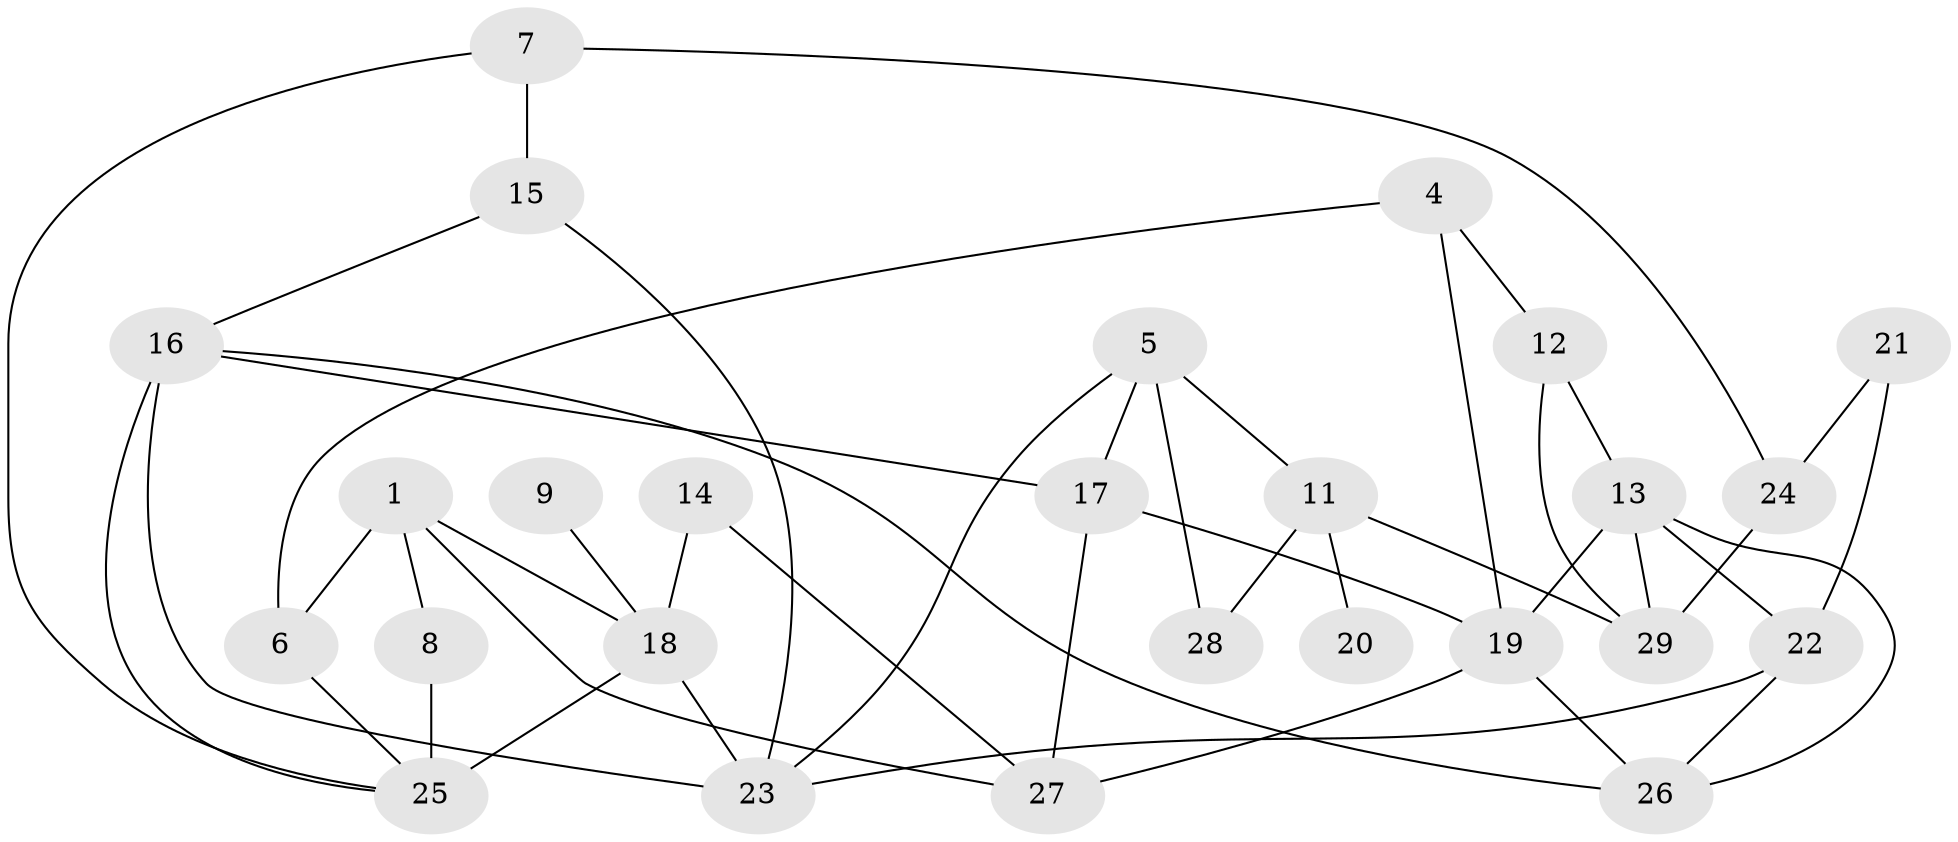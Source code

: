 // original degree distribution, {4: 0.15789473684210525, 1: 0.15789473684210525, 2: 0.24561403508771928, 3: 0.22807017543859648, 0: 0.05263157894736842, 6: 0.05263157894736842, 5: 0.10526315789473684}
// Generated by graph-tools (version 1.1) at 2025/00/03/09/25 03:00:48]
// undirected, 26 vertices, 45 edges
graph export_dot {
graph [start="1"]
  node [color=gray90,style=filled];
  1;
  4;
  5;
  6;
  7;
  8;
  9;
  11;
  12;
  13;
  14;
  15;
  16;
  17;
  18;
  19;
  20;
  21;
  22;
  23;
  24;
  25;
  26;
  27;
  28;
  29;
  1 -- 6 [weight=1.0];
  1 -- 8 [weight=1.0];
  1 -- 18 [weight=1.0];
  1 -- 27 [weight=1.0];
  4 -- 6 [weight=1.0];
  4 -- 12 [weight=1.0];
  4 -- 19 [weight=1.0];
  5 -- 11 [weight=1.0];
  5 -- 17 [weight=1.0];
  5 -- 23 [weight=1.0];
  5 -- 28 [weight=1.0];
  6 -- 25 [weight=1.0];
  7 -- 15 [weight=1.0];
  7 -- 24 [weight=1.0];
  7 -- 25 [weight=1.0];
  8 -- 25 [weight=2.0];
  9 -- 18 [weight=1.0];
  11 -- 20 [weight=1.0];
  11 -- 28 [weight=1.0];
  11 -- 29 [weight=1.0];
  12 -- 13 [weight=1.0];
  12 -- 29 [weight=1.0];
  13 -- 19 [weight=2.0];
  13 -- 22 [weight=2.0];
  13 -- 26 [weight=1.0];
  13 -- 29 [weight=1.0];
  14 -- 18 [weight=1.0];
  14 -- 27 [weight=1.0];
  15 -- 16 [weight=1.0];
  15 -- 23 [weight=1.0];
  16 -- 17 [weight=1.0];
  16 -- 23 [weight=1.0];
  16 -- 25 [weight=1.0];
  16 -- 26 [weight=1.0];
  17 -- 19 [weight=1.0];
  17 -- 27 [weight=1.0];
  18 -- 23 [weight=2.0];
  18 -- 25 [weight=2.0];
  19 -- 26 [weight=1.0];
  19 -- 27 [weight=1.0];
  21 -- 22 [weight=2.0];
  21 -- 24 [weight=1.0];
  22 -- 23 [weight=1.0];
  22 -- 26 [weight=1.0];
  24 -- 29 [weight=1.0];
}
